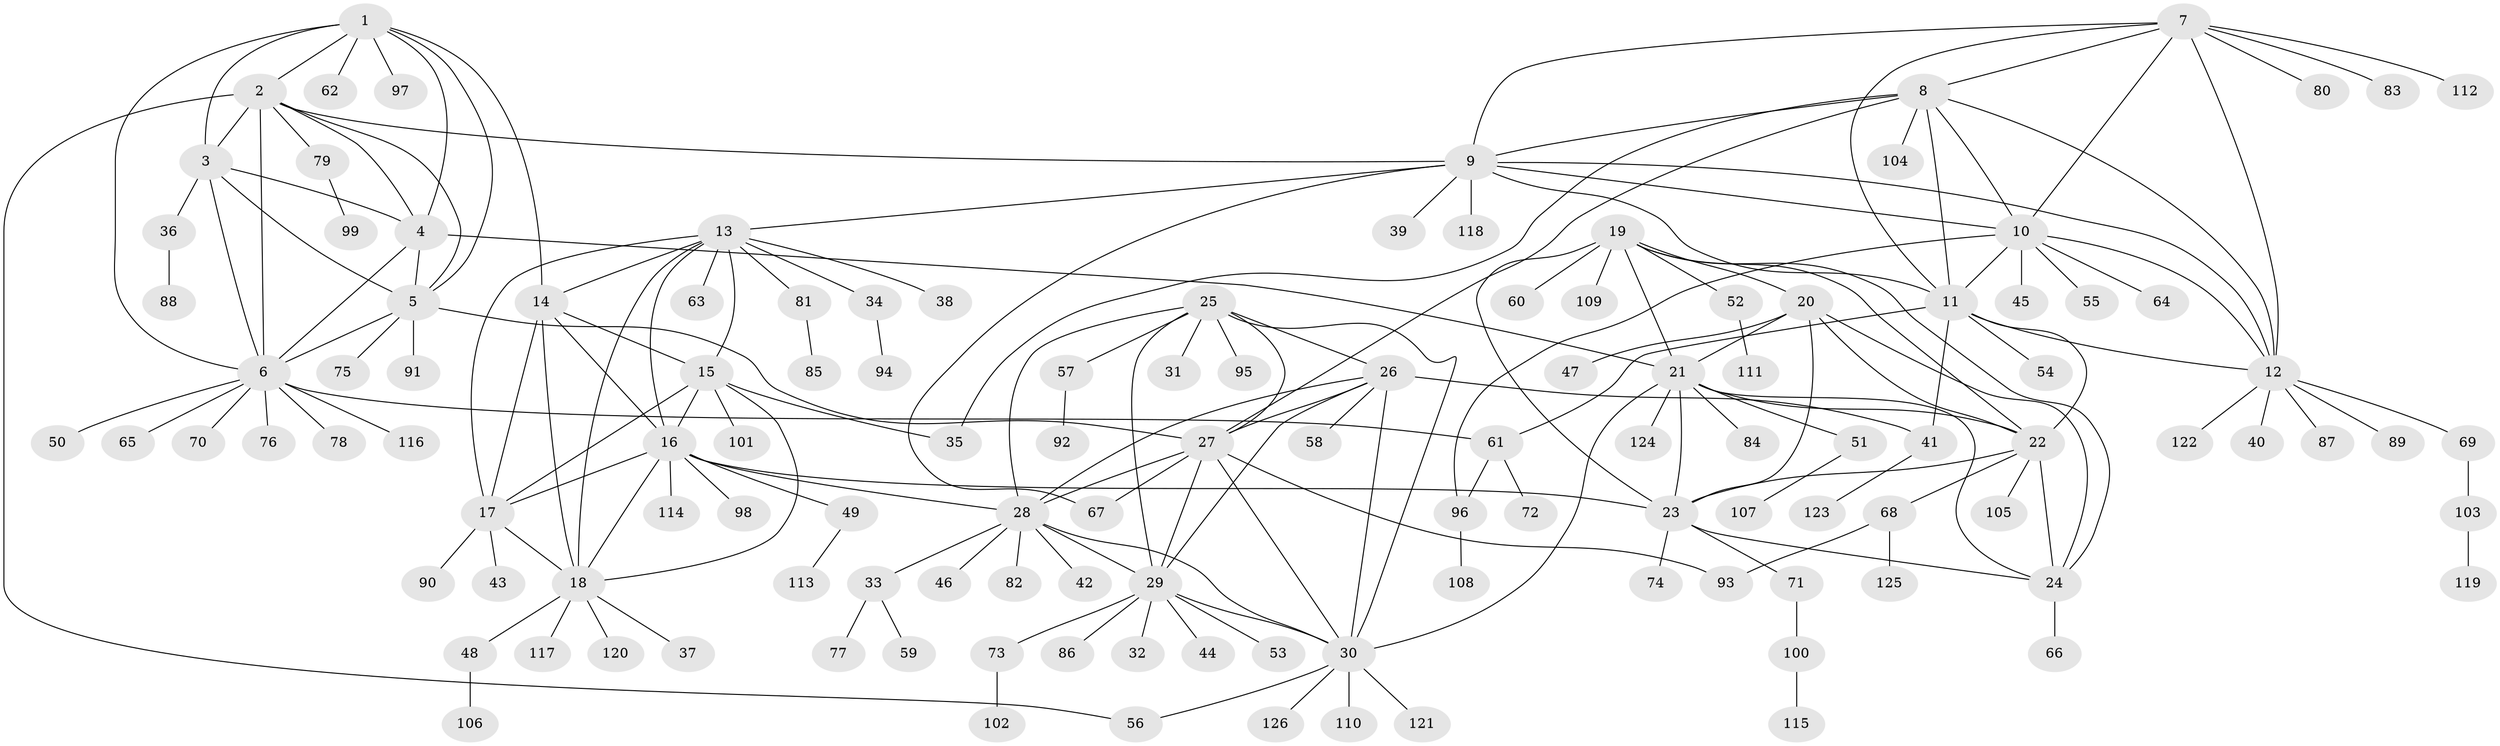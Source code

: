 // Generated by graph-tools (version 1.1) at 2025/11/02/27/25 16:11:30]
// undirected, 126 vertices, 188 edges
graph export_dot {
graph [start="1"]
  node [color=gray90,style=filled];
  1;
  2;
  3;
  4;
  5;
  6;
  7;
  8;
  9;
  10;
  11;
  12;
  13;
  14;
  15;
  16;
  17;
  18;
  19;
  20;
  21;
  22;
  23;
  24;
  25;
  26;
  27;
  28;
  29;
  30;
  31;
  32;
  33;
  34;
  35;
  36;
  37;
  38;
  39;
  40;
  41;
  42;
  43;
  44;
  45;
  46;
  47;
  48;
  49;
  50;
  51;
  52;
  53;
  54;
  55;
  56;
  57;
  58;
  59;
  60;
  61;
  62;
  63;
  64;
  65;
  66;
  67;
  68;
  69;
  70;
  71;
  72;
  73;
  74;
  75;
  76;
  77;
  78;
  79;
  80;
  81;
  82;
  83;
  84;
  85;
  86;
  87;
  88;
  89;
  90;
  91;
  92;
  93;
  94;
  95;
  96;
  97;
  98;
  99;
  100;
  101;
  102;
  103;
  104;
  105;
  106;
  107;
  108;
  109;
  110;
  111;
  112;
  113;
  114;
  115;
  116;
  117;
  118;
  119;
  120;
  121;
  122;
  123;
  124;
  125;
  126;
  1 -- 2;
  1 -- 3;
  1 -- 4;
  1 -- 5;
  1 -- 6;
  1 -- 14;
  1 -- 62;
  1 -- 97;
  2 -- 3;
  2 -- 4;
  2 -- 5;
  2 -- 6;
  2 -- 9;
  2 -- 56;
  2 -- 79;
  3 -- 4;
  3 -- 5;
  3 -- 6;
  3 -- 36;
  4 -- 5;
  4 -- 6;
  4 -- 21;
  5 -- 6;
  5 -- 27;
  5 -- 75;
  5 -- 91;
  6 -- 50;
  6 -- 61;
  6 -- 65;
  6 -- 70;
  6 -- 76;
  6 -- 78;
  6 -- 116;
  7 -- 8;
  7 -- 9;
  7 -- 10;
  7 -- 11;
  7 -- 12;
  7 -- 80;
  7 -- 83;
  7 -- 112;
  8 -- 9;
  8 -- 10;
  8 -- 11;
  8 -- 12;
  8 -- 27;
  8 -- 35;
  8 -- 104;
  9 -- 10;
  9 -- 11;
  9 -- 12;
  9 -- 13;
  9 -- 39;
  9 -- 67;
  9 -- 118;
  10 -- 11;
  10 -- 12;
  10 -- 45;
  10 -- 55;
  10 -- 64;
  10 -- 96;
  11 -- 12;
  11 -- 22;
  11 -- 41;
  11 -- 54;
  11 -- 61;
  12 -- 40;
  12 -- 69;
  12 -- 87;
  12 -- 89;
  12 -- 122;
  13 -- 14;
  13 -- 15;
  13 -- 16;
  13 -- 17;
  13 -- 18;
  13 -- 34;
  13 -- 38;
  13 -- 63;
  13 -- 81;
  14 -- 15;
  14 -- 16;
  14 -- 17;
  14 -- 18;
  15 -- 16;
  15 -- 17;
  15 -- 18;
  15 -- 35;
  15 -- 101;
  16 -- 17;
  16 -- 18;
  16 -- 23;
  16 -- 28;
  16 -- 49;
  16 -- 98;
  16 -- 114;
  17 -- 18;
  17 -- 43;
  17 -- 90;
  18 -- 37;
  18 -- 48;
  18 -- 117;
  18 -- 120;
  19 -- 20;
  19 -- 21;
  19 -- 22;
  19 -- 23;
  19 -- 24;
  19 -- 52;
  19 -- 60;
  19 -- 109;
  20 -- 21;
  20 -- 22;
  20 -- 23;
  20 -- 24;
  20 -- 47;
  21 -- 22;
  21 -- 23;
  21 -- 24;
  21 -- 30;
  21 -- 51;
  21 -- 84;
  21 -- 124;
  22 -- 23;
  22 -- 24;
  22 -- 68;
  22 -- 105;
  23 -- 24;
  23 -- 71;
  23 -- 74;
  24 -- 66;
  25 -- 26;
  25 -- 27;
  25 -- 28;
  25 -- 29;
  25 -- 30;
  25 -- 31;
  25 -- 57;
  25 -- 95;
  26 -- 27;
  26 -- 28;
  26 -- 29;
  26 -- 30;
  26 -- 41;
  26 -- 58;
  27 -- 28;
  27 -- 29;
  27 -- 30;
  27 -- 67;
  27 -- 93;
  28 -- 29;
  28 -- 30;
  28 -- 33;
  28 -- 42;
  28 -- 46;
  28 -- 82;
  29 -- 30;
  29 -- 32;
  29 -- 44;
  29 -- 53;
  29 -- 73;
  29 -- 86;
  30 -- 56;
  30 -- 110;
  30 -- 121;
  30 -- 126;
  33 -- 59;
  33 -- 77;
  34 -- 94;
  36 -- 88;
  41 -- 123;
  48 -- 106;
  49 -- 113;
  51 -- 107;
  52 -- 111;
  57 -- 92;
  61 -- 72;
  61 -- 96;
  68 -- 93;
  68 -- 125;
  69 -- 103;
  71 -- 100;
  73 -- 102;
  79 -- 99;
  81 -- 85;
  96 -- 108;
  100 -- 115;
  103 -- 119;
}
